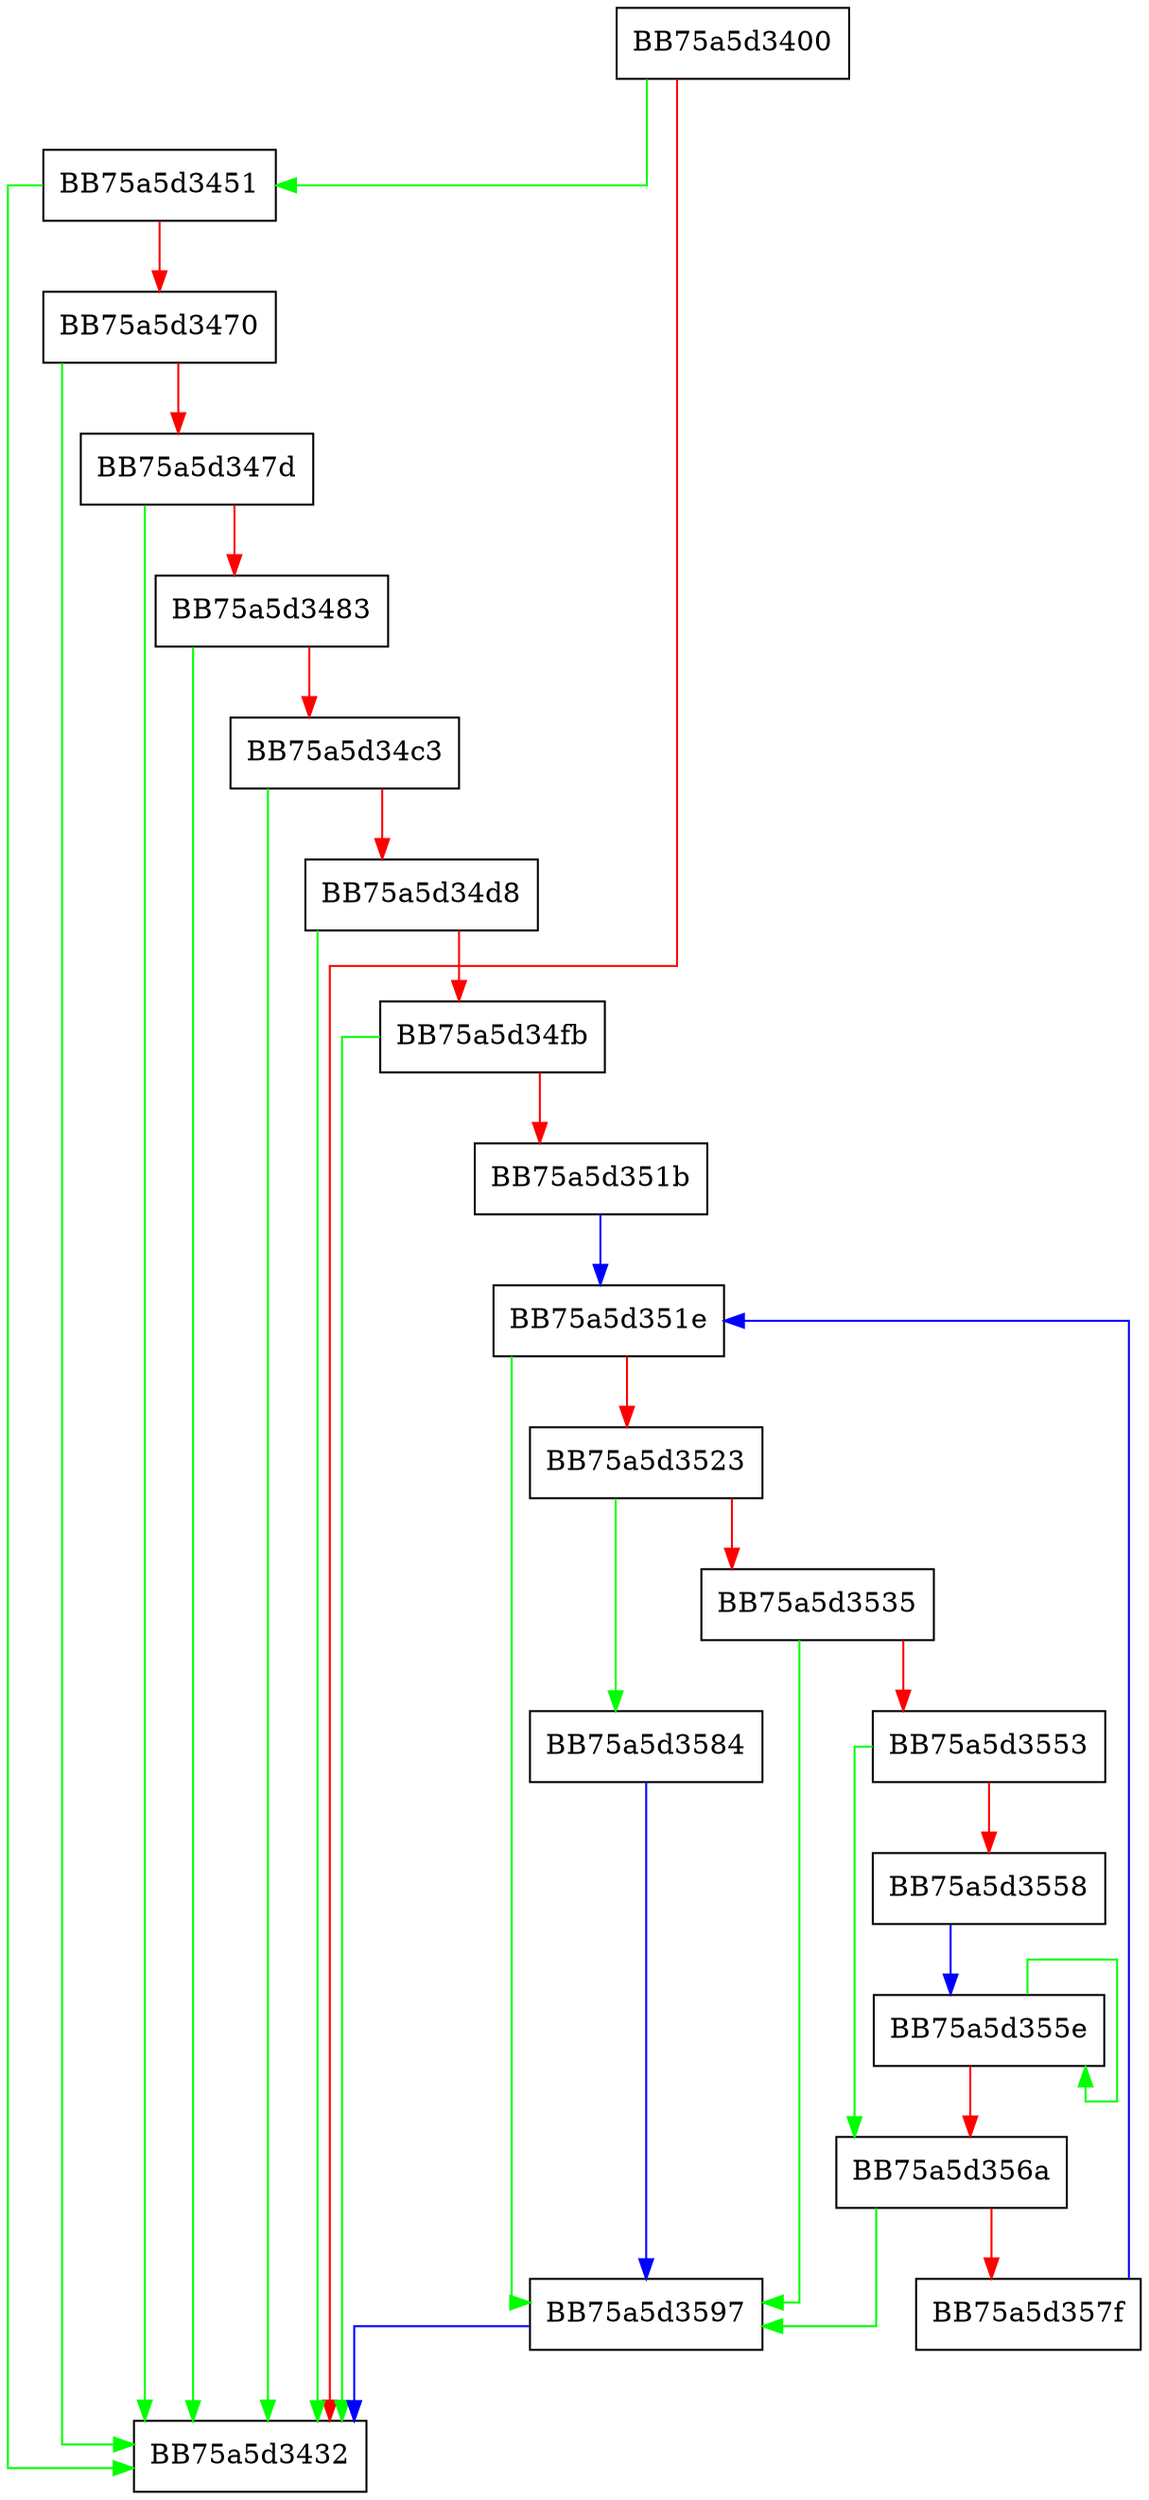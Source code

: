 digraph XoredPE_ismine {
  node [shape="box"];
  graph [splines=ortho];
  BB75a5d3400 -> BB75a5d3451 [color="green"];
  BB75a5d3400 -> BB75a5d3432 [color="red"];
  BB75a5d3451 -> BB75a5d3432 [color="green"];
  BB75a5d3451 -> BB75a5d3470 [color="red"];
  BB75a5d3470 -> BB75a5d3432 [color="green"];
  BB75a5d3470 -> BB75a5d347d [color="red"];
  BB75a5d347d -> BB75a5d3432 [color="green"];
  BB75a5d347d -> BB75a5d3483 [color="red"];
  BB75a5d3483 -> BB75a5d3432 [color="green"];
  BB75a5d3483 -> BB75a5d34c3 [color="red"];
  BB75a5d34c3 -> BB75a5d3432 [color="green"];
  BB75a5d34c3 -> BB75a5d34d8 [color="red"];
  BB75a5d34d8 -> BB75a5d3432 [color="green"];
  BB75a5d34d8 -> BB75a5d34fb [color="red"];
  BB75a5d34fb -> BB75a5d3432 [color="green"];
  BB75a5d34fb -> BB75a5d351b [color="red"];
  BB75a5d351b -> BB75a5d351e [color="blue"];
  BB75a5d351e -> BB75a5d3597 [color="green"];
  BB75a5d351e -> BB75a5d3523 [color="red"];
  BB75a5d3523 -> BB75a5d3584 [color="green"];
  BB75a5d3523 -> BB75a5d3535 [color="red"];
  BB75a5d3535 -> BB75a5d3597 [color="green"];
  BB75a5d3535 -> BB75a5d3553 [color="red"];
  BB75a5d3553 -> BB75a5d356a [color="green"];
  BB75a5d3553 -> BB75a5d3558 [color="red"];
  BB75a5d3558 -> BB75a5d355e [color="blue"];
  BB75a5d355e -> BB75a5d355e [color="green"];
  BB75a5d355e -> BB75a5d356a [color="red"];
  BB75a5d356a -> BB75a5d3597 [color="green"];
  BB75a5d356a -> BB75a5d357f [color="red"];
  BB75a5d357f -> BB75a5d351e [color="blue"];
  BB75a5d3584 -> BB75a5d3597 [color="blue"];
  BB75a5d3597 -> BB75a5d3432 [color="blue"];
}